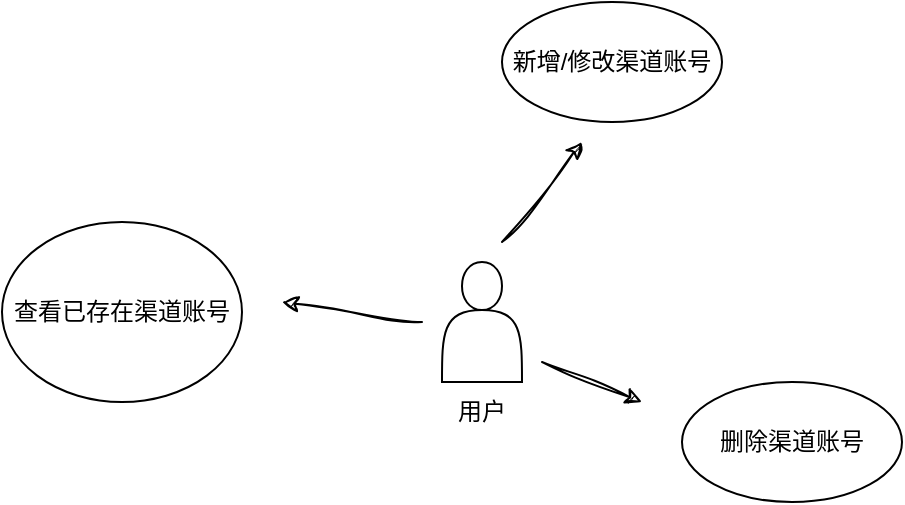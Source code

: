<mxfile version="21.3.0" type="github">
  <diagram name="第 1 页" id="_n0wo91crrU3XhCUXDDx">
    <mxGraphModel dx="1186" dy="788" grid="1" gridSize="10" guides="1" tooltips="1" connect="1" arrows="1" fold="1" page="1" pageScale="1" pageWidth="1169" pageHeight="827" math="0" shadow="0">
      <root>
        <mxCell id="0" />
        <mxCell id="1" parent="0" />
        <mxCell id="TrKRSyrq78PdT0ijLOYW-1" value="" style="shape=actor;whiteSpace=wrap;html=1;" vertex="1" parent="1">
          <mxGeometry x="490" y="330" width="40" height="60" as="geometry" />
        </mxCell>
        <mxCell id="TrKRSyrq78PdT0ijLOYW-2" value="" style="endArrow=classic;html=1;rounded=0;shadow=0;sketch=1;curveFitting=1;jiggle=2;" edge="1" parent="1">
          <mxGeometry width="50" height="50" relative="1" as="geometry">
            <mxPoint x="480" y="360" as="sourcePoint" />
            <mxPoint x="410" y="350" as="targetPoint" />
          </mxGeometry>
        </mxCell>
        <mxCell id="TrKRSyrq78PdT0ijLOYW-3" value="用户" style="text;html=1;strokeColor=none;fillColor=none;align=center;verticalAlign=middle;whiteSpace=wrap;rounded=0;" vertex="1" parent="1">
          <mxGeometry x="480" y="390" width="60" height="30" as="geometry" />
        </mxCell>
        <mxCell id="TrKRSyrq78PdT0ijLOYW-4" value="查看已存在渠道账号" style="ellipse;whiteSpace=wrap;html=1;" vertex="1" parent="1">
          <mxGeometry x="270" y="310" width="120" height="90" as="geometry" />
        </mxCell>
        <mxCell id="TrKRSyrq78PdT0ijLOYW-5" value="新增/修改渠道账号" style="ellipse;whiteSpace=wrap;html=1;" vertex="1" parent="1">
          <mxGeometry x="520" y="200" width="110" height="60" as="geometry" />
        </mxCell>
        <mxCell id="TrKRSyrq78PdT0ijLOYW-6" value="" style="endArrow=classic;html=1;rounded=0;shadow=0;sketch=1;curveFitting=1;jiggle=2;" edge="1" parent="1">
          <mxGeometry width="50" height="50" relative="1" as="geometry">
            <mxPoint x="520" y="320" as="sourcePoint" />
            <mxPoint x="560" y="270" as="targetPoint" />
          </mxGeometry>
        </mxCell>
        <mxCell id="TrKRSyrq78PdT0ijLOYW-7" value="" style="endArrow=classic;html=1;rounded=0;shadow=0;sketch=1;curveFitting=1;jiggle=2;" edge="1" parent="1">
          <mxGeometry width="50" height="50" relative="1" as="geometry">
            <mxPoint x="540" y="380" as="sourcePoint" />
            <mxPoint x="590" y="400" as="targetPoint" />
          </mxGeometry>
        </mxCell>
        <mxCell id="TrKRSyrq78PdT0ijLOYW-8" value="删除渠道账号" style="ellipse;whiteSpace=wrap;html=1;" vertex="1" parent="1">
          <mxGeometry x="610" y="390" width="110" height="60" as="geometry" />
        </mxCell>
      </root>
    </mxGraphModel>
  </diagram>
</mxfile>

